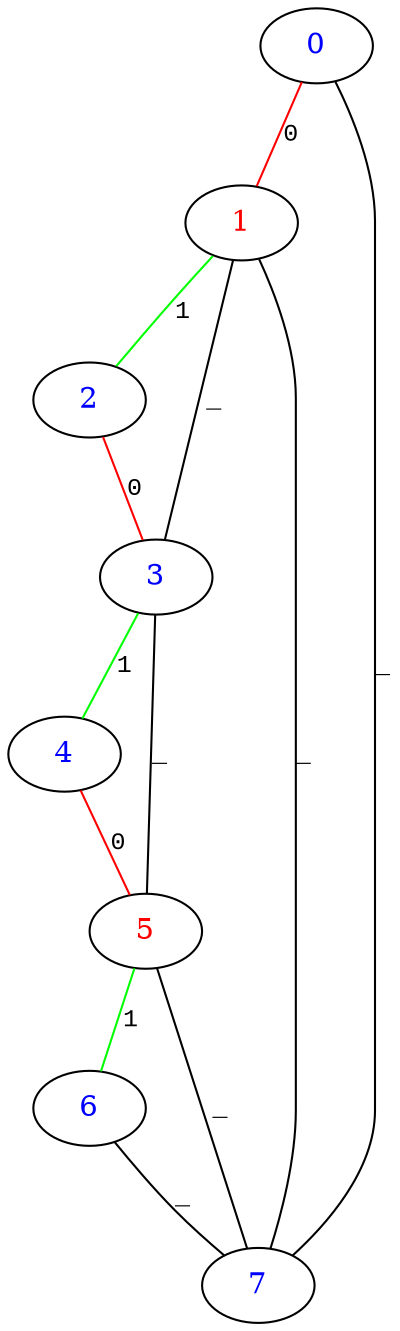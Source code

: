 graph G {
0 [fontcolor="#0000FFFF", label="0", pos="0,0!"];
1 [fontcolor="#FF0000FF", label="1", pos="100,0!"];
2 [fontcolor="#0000FFFF", label="2", pos="200,0!"];
3 [fontcolor="#0000FFFF", label="3", pos="200,-100!"];
4 [fontcolor="#0000FFFF", label="4", pos="200,-200!"];
5 [fontcolor="#FF0000FF", label="5", pos="100,-200!"];
6 [fontcolor="#0000FFFF", label="6", pos="0,-200!"];
7 [fontcolor="#0000FFFF", label="7", pos="0,-100!"];
0 -- 1 [ color="#FF0000FF", label="0", fontname="Courier New",  fontsize=12];
0 -- 7 [ label="_", fontname="Courier New",  fontsize=12];
1 -- 3 [ label="_", fontname="Courier New",  fontsize=12];
1 -- 7 [ label="_", fontname="Courier New",  fontsize=12];
1 -- 2 [ color="#00FF00FF", label="1", fontname="Courier New",  fontsize=12];
2 -- 3 [ color="#FF0000FF", label="0", fontname="Courier New",  fontsize=12];
3 -- 4 [ color="#00FF00FF", label="1", fontname="Courier New",  fontsize=12];
3 -- 5 [ label="_", fontname="Courier New",  fontsize=12];
4 -- 5 [ color="#FF0000FF", label="0", fontname="Courier New",  fontsize=12];
5 -- 6 [ color="#00FF00FF", label="1", fontname="Courier New",  fontsize=12];
5 -- 7 [ label="_", fontname="Courier New",  fontsize=12];
6 -- 7 [ label="_", fontname="Courier New",  fontsize=12];
}
